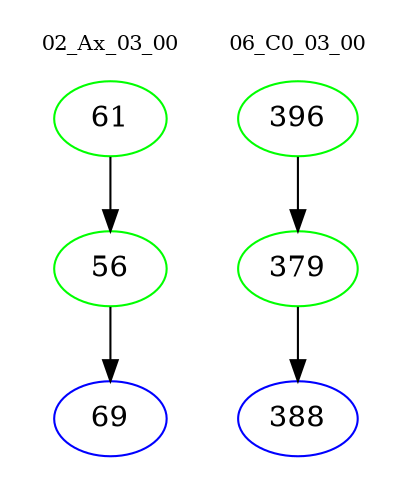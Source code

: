 digraph{
subgraph cluster_0 {
color = white
label = "02_Ax_03_00";
fontsize=10;
T0_61 [label="61", color="green"]
T0_61 -> T0_56 [color="black"]
T0_56 [label="56", color="green"]
T0_56 -> T0_69 [color="black"]
T0_69 [label="69", color="blue"]
}
subgraph cluster_1 {
color = white
label = "06_C0_03_00";
fontsize=10;
T1_396 [label="396", color="green"]
T1_396 -> T1_379 [color="black"]
T1_379 [label="379", color="green"]
T1_379 -> T1_388 [color="black"]
T1_388 [label="388", color="blue"]
}
}
